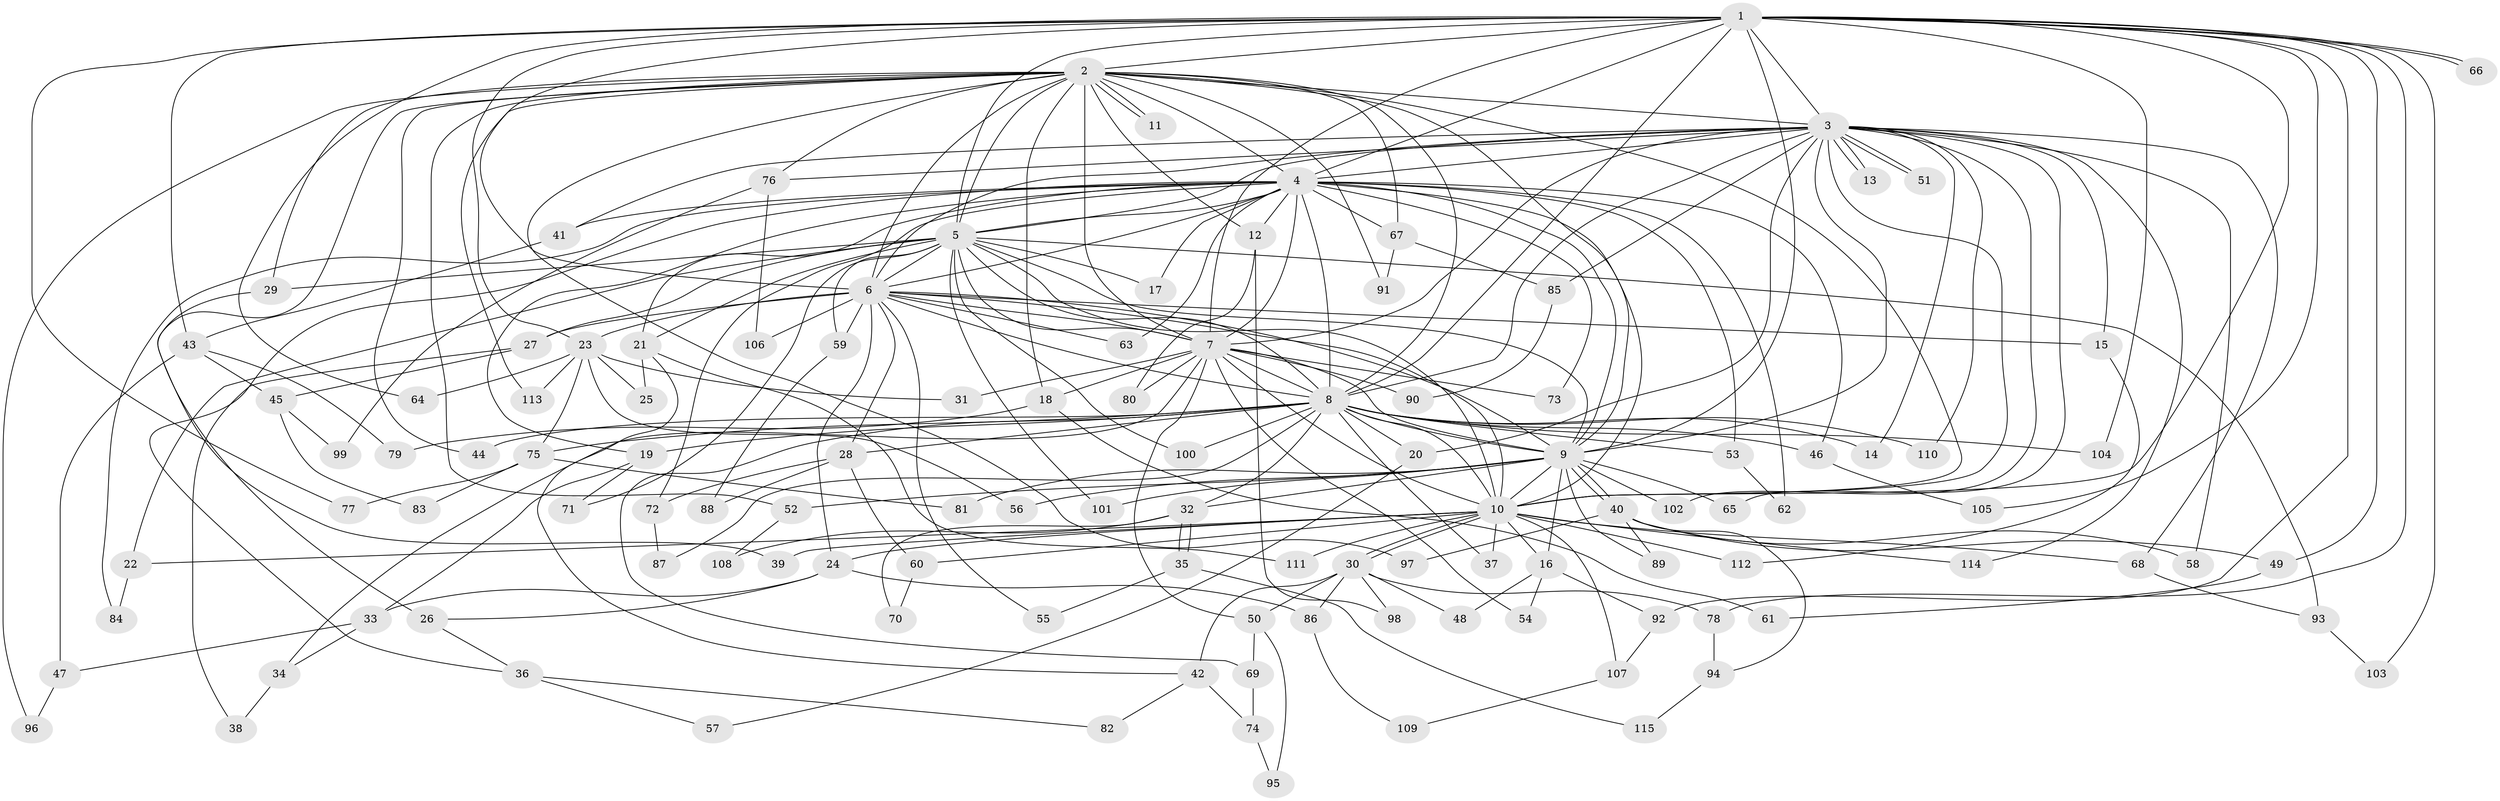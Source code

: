 // coarse degree distribution, {18: 0.014084507042253521, 19: 0.014084507042253521, 20: 0.014084507042253521, 16: 0.014084507042253521, 25: 0.014084507042253521, 15: 0.04225352112676056, 14: 0.014084507042253521, 1: 0.056338028169014086, 4: 0.09859154929577464, 2: 0.36619718309859156, 3: 0.2112676056338028, 9: 0.028169014084507043, 5: 0.07042253521126761, 11: 0.014084507042253521, 8: 0.014084507042253521, 6: 0.014084507042253521}
// Generated by graph-tools (version 1.1) at 2025/49/03/04/25 22:49:36]
// undirected, 115 vertices, 255 edges
graph export_dot {
  node [color=gray90,style=filled];
  1;
  2;
  3;
  4;
  5;
  6;
  7;
  8;
  9;
  10;
  11;
  12;
  13;
  14;
  15;
  16;
  17;
  18;
  19;
  20;
  21;
  22;
  23;
  24;
  25;
  26;
  27;
  28;
  29;
  30;
  31;
  32;
  33;
  34;
  35;
  36;
  37;
  38;
  39;
  40;
  41;
  42;
  43;
  44;
  45;
  46;
  47;
  48;
  49;
  50;
  51;
  52;
  53;
  54;
  55;
  56;
  57;
  58;
  59;
  60;
  61;
  62;
  63;
  64;
  65;
  66;
  67;
  68;
  69;
  70;
  71;
  72;
  73;
  74;
  75;
  76;
  77;
  78;
  79;
  80;
  81;
  82;
  83;
  84;
  85;
  86;
  87;
  88;
  89;
  90;
  91;
  92;
  93;
  94;
  95;
  96;
  97;
  98;
  99;
  100;
  101;
  102;
  103;
  104;
  105;
  106;
  107;
  108;
  109;
  110;
  111;
  112;
  113;
  114;
  115;
  1 -- 2;
  1 -- 3;
  1 -- 4;
  1 -- 5;
  1 -- 6;
  1 -- 7;
  1 -- 8;
  1 -- 9;
  1 -- 10;
  1 -- 23;
  1 -- 43;
  1 -- 49;
  1 -- 64;
  1 -- 66;
  1 -- 66;
  1 -- 77;
  1 -- 78;
  1 -- 92;
  1 -- 103;
  1 -- 104;
  1 -- 105;
  2 -- 3;
  2 -- 4;
  2 -- 5;
  2 -- 6;
  2 -- 7;
  2 -- 8;
  2 -- 9;
  2 -- 10;
  2 -- 11;
  2 -- 11;
  2 -- 12;
  2 -- 18;
  2 -- 26;
  2 -- 29;
  2 -- 44;
  2 -- 52;
  2 -- 67;
  2 -- 76;
  2 -- 91;
  2 -- 96;
  2 -- 97;
  2 -- 113;
  3 -- 4;
  3 -- 5;
  3 -- 6;
  3 -- 7;
  3 -- 8;
  3 -- 9;
  3 -- 10;
  3 -- 13;
  3 -- 13;
  3 -- 14;
  3 -- 15;
  3 -- 20;
  3 -- 41;
  3 -- 51;
  3 -- 51;
  3 -- 58;
  3 -- 65;
  3 -- 68;
  3 -- 76;
  3 -- 85;
  3 -- 102;
  3 -- 110;
  3 -- 114;
  4 -- 5;
  4 -- 6;
  4 -- 7;
  4 -- 8;
  4 -- 9;
  4 -- 10;
  4 -- 12;
  4 -- 17;
  4 -- 19;
  4 -- 21;
  4 -- 36;
  4 -- 41;
  4 -- 46;
  4 -- 53;
  4 -- 62;
  4 -- 63;
  4 -- 67;
  4 -- 72;
  4 -- 73;
  4 -- 84;
  5 -- 6;
  5 -- 7;
  5 -- 8;
  5 -- 9;
  5 -- 10;
  5 -- 17;
  5 -- 21;
  5 -- 22;
  5 -- 27;
  5 -- 29;
  5 -- 59;
  5 -- 71;
  5 -- 93;
  5 -- 100;
  5 -- 101;
  6 -- 7;
  6 -- 8;
  6 -- 9;
  6 -- 10;
  6 -- 15;
  6 -- 23;
  6 -- 24;
  6 -- 27;
  6 -- 28;
  6 -- 55;
  6 -- 59;
  6 -- 63;
  6 -- 106;
  7 -- 8;
  7 -- 9;
  7 -- 10;
  7 -- 18;
  7 -- 31;
  7 -- 34;
  7 -- 50;
  7 -- 54;
  7 -- 73;
  7 -- 80;
  7 -- 90;
  8 -- 9;
  8 -- 10;
  8 -- 14;
  8 -- 19;
  8 -- 20;
  8 -- 28;
  8 -- 32;
  8 -- 37;
  8 -- 44;
  8 -- 46;
  8 -- 53;
  8 -- 69;
  8 -- 75;
  8 -- 87;
  8 -- 100;
  8 -- 104;
  8 -- 110;
  9 -- 10;
  9 -- 16;
  9 -- 32;
  9 -- 40;
  9 -- 40;
  9 -- 52;
  9 -- 56;
  9 -- 65;
  9 -- 81;
  9 -- 89;
  9 -- 101;
  9 -- 102;
  10 -- 16;
  10 -- 22;
  10 -- 24;
  10 -- 30;
  10 -- 30;
  10 -- 37;
  10 -- 39;
  10 -- 60;
  10 -- 68;
  10 -- 107;
  10 -- 111;
  10 -- 112;
  10 -- 114;
  12 -- 80;
  12 -- 98;
  15 -- 112;
  16 -- 48;
  16 -- 54;
  16 -- 92;
  18 -- 61;
  18 -- 79;
  19 -- 33;
  19 -- 71;
  20 -- 57;
  21 -- 25;
  21 -- 42;
  21 -- 111;
  22 -- 84;
  23 -- 25;
  23 -- 31;
  23 -- 56;
  23 -- 64;
  23 -- 75;
  23 -- 113;
  24 -- 26;
  24 -- 33;
  24 -- 86;
  26 -- 36;
  27 -- 38;
  27 -- 45;
  28 -- 60;
  28 -- 72;
  28 -- 88;
  29 -- 39;
  30 -- 42;
  30 -- 48;
  30 -- 50;
  30 -- 78;
  30 -- 86;
  30 -- 98;
  32 -- 35;
  32 -- 35;
  32 -- 70;
  32 -- 108;
  33 -- 34;
  33 -- 47;
  34 -- 38;
  35 -- 55;
  35 -- 115;
  36 -- 57;
  36 -- 82;
  40 -- 49;
  40 -- 58;
  40 -- 89;
  40 -- 94;
  40 -- 97;
  41 -- 43;
  42 -- 74;
  42 -- 82;
  43 -- 45;
  43 -- 47;
  43 -- 79;
  45 -- 83;
  45 -- 99;
  46 -- 105;
  47 -- 96;
  49 -- 61;
  50 -- 69;
  50 -- 95;
  52 -- 108;
  53 -- 62;
  59 -- 88;
  60 -- 70;
  67 -- 85;
  67 -- 91;
  68 -- 93;
  69 -- 74;
  72 -- 87;
  74 -- 95;
  75 -- 77;
  75 -- 81;
  75 -- 83;
  76 -- 99;
  76 -- 106;
  78 -- 94;
  85 -- 90;
  86 -- 109;
  92 -- 107;
  93 -- 103;
  94 -- 115;
  107 -- 109;
}
